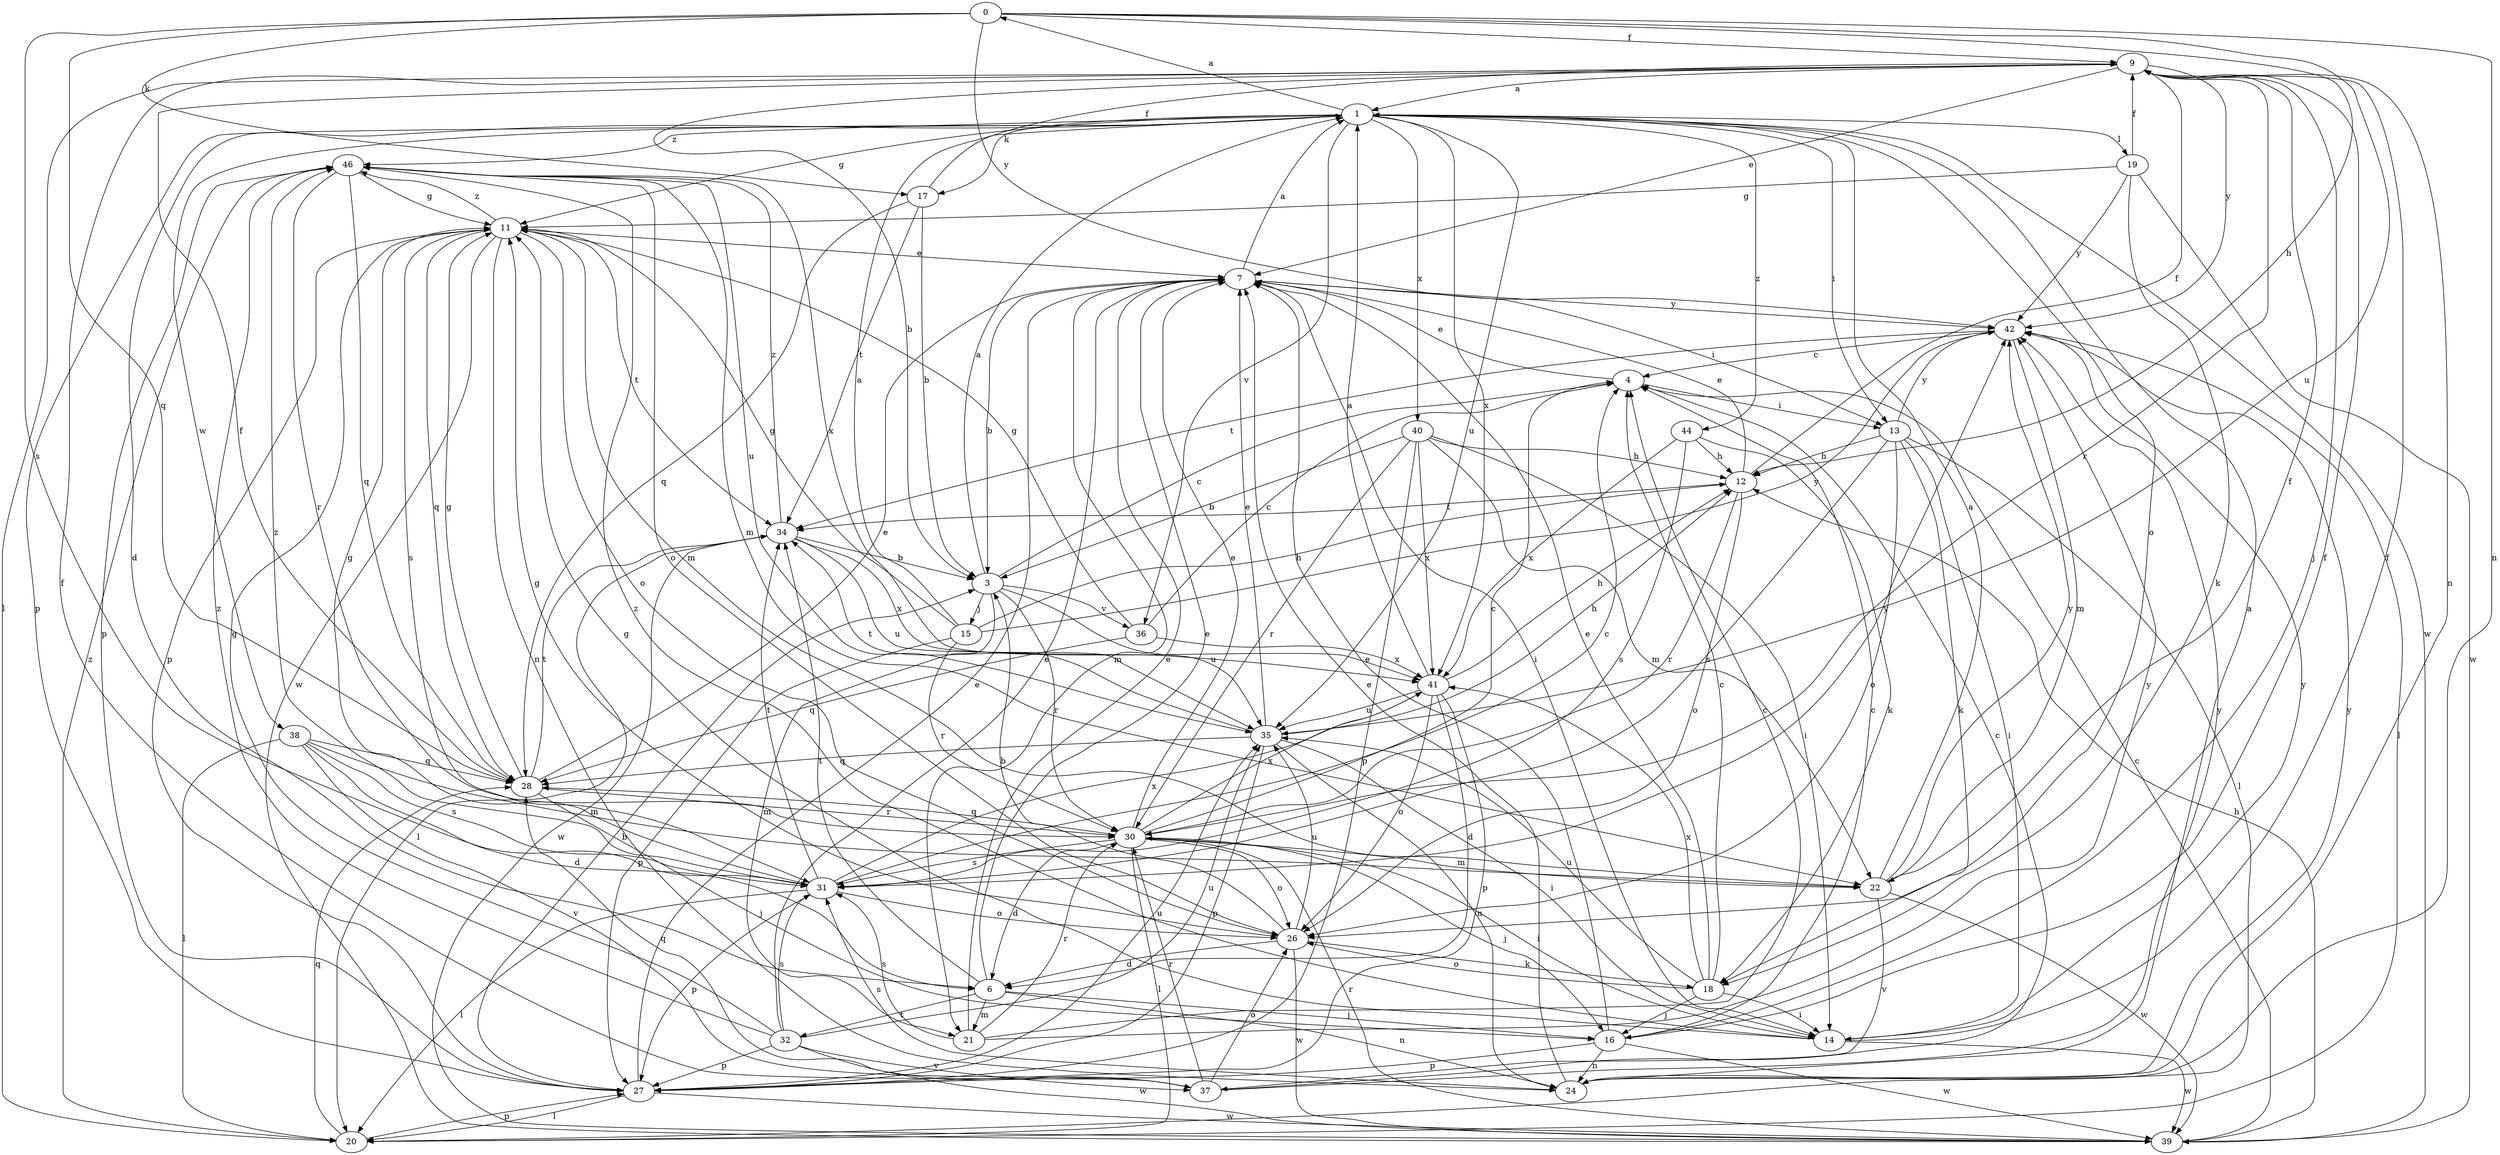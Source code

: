strict digraph  {
0;
1;
3;
4;
6;
7;
9;
11;
12;
13;
14;
15;
16;
17;
18;
19;
20;
21;
22;
24;
26;
27;
28;
30;
31;
32;
34;
35;
36;
37;
38;
39;
40;
41;
42;
44;
46;
0 -> 9  [label=f];
0 -> 12  [label=h];
0 -> 17  [label=k];
0 -> 24  [label=n];
0 -> 28  [label=q];
0 -> 31  [label=s];
0 -> 35  [label=u];
0 -> 42  [label=y];
1 -> 0  [label=a];
1 -> 6  [label=d];
1 -> 11  [label=g];
1 -> 13  [label=i];
1 -> 17  [label=k];
1 -> 19  [label=l];
1 -> 26  [label=o];
1 -> 27  [label=p];
1 -> 35  [label=u];
1 -> 36  [label=v];
1 -> 38  [label=w];
1 -> 39  [label=w];
1 -> 40  [label=x];
1 -> 41  [label=x];
1 -> 44  [label=z];
1 -> 46  [label=z];
3 -> 1  [label=a];
3 -> 4  [label=c];
3 -> 15  [label=j];
3 -> 21  [label=m];
3 -> 30  [label=r];
3 -> 35  [label=u];
3 -> 36  [label=v];
4 -> 7  [label=e];
4 -> 13  [label=i];
6 -> 7  [label=e];
6 -> 16  [label=j];
6 -> 21  [label=m];
6 -> 24  [label=n];
6 -> 32  [label=t];
6 -> 34  [label=t];
7 -> 1  [label=a];
7 -> 3  [label=b];
7 -> 13  [label=i];
7 -> 14  [label=i];
7 -> 21  [label=m];
7 -> 42  [label=y];
9 -> 1  [label=a];
9 -> 3  [label=b];
9 -> 7  [label=e];
9 -> 16  [label=j];
9 -> 20  [label=l];
9 -> 24  [label=n];
9 -> 30  [label=r];
9 -> 42  [label=y];
11 -> 7  [label=e];
11 -> 22  [label=m];
11 -> 24  [label=n];
11 -> 26  [label=o];
11 -> 27  [label=p];
11 -> 28  [label=q];
11 -> 31  [label=s];
11 -> 34  [label=t];
11 -> 39  [label=w];
11 -> 46  [label=z];
12 -> 7  [label=e];
12 -> 9  [label=f];
12 -> 26  [label=o];
12 -> 30  [label=r];
12 -> 34  [label=t];
13 -> 12  [label=h];
13 -> 14  [label=i];
13 -> 18  [label=k];
13 -> 20  [label=l];
13 -> 26  [label=o];
13 -> 31  [label=s];
13 -> 42  [label=y];
14 -> 9  [label=f];
14 -> 11  [label=g];
14 -> 39  [label=w];
14 -> 42  [label=y];
14 -> 46  [label=z];
15 -> 1  [label=a];
15 -> 11  [label=g];
15 -> 12  [label=h];
15 -> 27  [label=p];
15 -> 30  [label=r];
15 -> 42  [label=y];
16 -> 4  [label=c];
16 -> 7  [label=e];
16 -> 9  [label=f];
16 -> 24  [label=n];
16 -> 27  [label=p];
16 -> 39  [label=w];
17 -> 3  [label=b];
17 -> 9  [label=f];
17 -> 28  [label=q];
17 -> 34  [label=t];
18 -> 4  [label=c];
18 -> 7  [label=e];
18 -> 14  [label=i];
18 -> 16  [label=j];
18 -> 26  [label=o];
18 -> 35  [label=u];
18 -> 41  [label=x];
19 -> 9  [label=f];
19 -> 11  [label=g];
19 -> 18  [label=k];
19 -> 39  [label=w];
19 -> 42  [label=y];
20 -> 27  [label=p];
20 -> 28  [label=q];
20 -> 46  [label=z];
21 -> 4  [label=c];
21 -> 7  [label=e];
21 -> 30  [label=r];
21 -> 31  [label=s];
21 -> 42  [label=y];
22 -> 1  [label=a];
22 -> 9  [label=f];
22 -> 37  [label=v];
22 -> 39  [label=w];
22 -> 42  [label=y];
24 -> 1  [label=a];
24 -> 7  [label=e];
24 -> 31  [label=s];
24 -> 42  [label=y];
26 -> 3  [label=b];
26 -> 6  [label=d];
26 -> 11  [label=g];
26 -> 18  [label=k];
26 -> 35  [label=u];
26 -> 39  [label=w];
27 -> 3  [label=b];
27 -> 7  [label=e];
27 -> 20  [label=l];
27 -> 35  [label=u];
27 -> 39  [label=w];
28 -> 7  [label=e];
28 -> 9  [label=f];
28 -> 11  [label=g];
28 -> 16  [label=j];
28 -> 30  [label=r];
28 -> 34  [label=t];
30 -> 4  [label=c];
30 -> 6  [label=d];
30 -> 7  [label=e];
30 -> 14  [label=i];
30 -> 16  [label=j];
30 -> 20  [label=l];
30 -> 22  [label=m];
30 -> 26  [label=o];
30 -> 28  [label=q];
30 -> 31  [label=s];
30 -> 41  [label=x];
31 -> 4  [label=c];
31 -> 11  [label=g];
31 -> 20  [label=l];
31 -> 26  [label=o];
31 -> 27  [label=p];
31 -> 34  [label=t];
31 -> 41  [label=x];
31 -> 42  [label=y];
31 -> 46  [label=z];
32 -> 7  [label=e];
32 -> 11  [label=g];
32 -> 27  [label=p];
32 -> 31  [label=s];
32 -> 35  [label=u];
32 -> 37  [label=v];
32 -> 39  [label=w];
32 -> 46  [label=z];
34 -> 3  [label=b];
34 -> 20  [label=l];
34 -> 35  [label=u];
34 -> 39  [label=w];
34 -> 41  [label=x];
34 -> 46  [label=z];
35 -> 7  [label=e];
35 -> 12  [label=h];
35 -> 14  [label=i];
35 -> 24  [label=n];
35 -> 27  [label=p];
35 -> 28  [label=q];
35 -> 34  [label=t];
36 -> 4  [label=c];
36 -> 11  [label=g];
36 -> 28  [label=q];
36 -> 41  [label=x];
37 -> 4  [label=c];
37 -> 9  [label=f];
37 -> 26  [label=o];
37 -> 28  [label=q];
37 -> 30  [label=r];
37 -> 42  [label=y];
38 -> 6  [label=d];
38 -> 20  [label=l];
38 -> 22  [label=m];
38 -> 28  [label=q];
38 -> 31  [label=s];
38 -> 37  [label=v];
39 -> 4  [label=c];
39 -> 12  [label=h];
39 -> 30  [label=r];
40 -> 3  [label=b];
40 -> 12  [label=h];
40 -> 14  [label=i];
40 -> 22  [label=m];
40 -> 27  [label=p];
40 -> 30  [label=r];
40 -> 41  [label=x];
41 -> 1  [label=a];
41 -> 6  [label=d];
41 -> 12  [label=h];
41 -> 26  [label=o];
41 -> 27  [label=p];
41 -> 35  [label=u];
42 -> 4  [label=c];
42 -> 20  [label=l];
42 -> 22  [label=m];
42 -> 34  [label=t];
44 -> 12  [label=h];
44 -> 18  [label=k];
44 -> 31  [label=s];
44 -> 41  [label=x];
46 -> 11  [label=g];
46 -> 22  [label=m];
46 -> 26  [label=o];
46 -> 27  [label=p];
46 -> 28  [label=q];
46 -> 30  [label=r];
46 -> 35  [label=u];
46 -> 41  [label=x];
}
